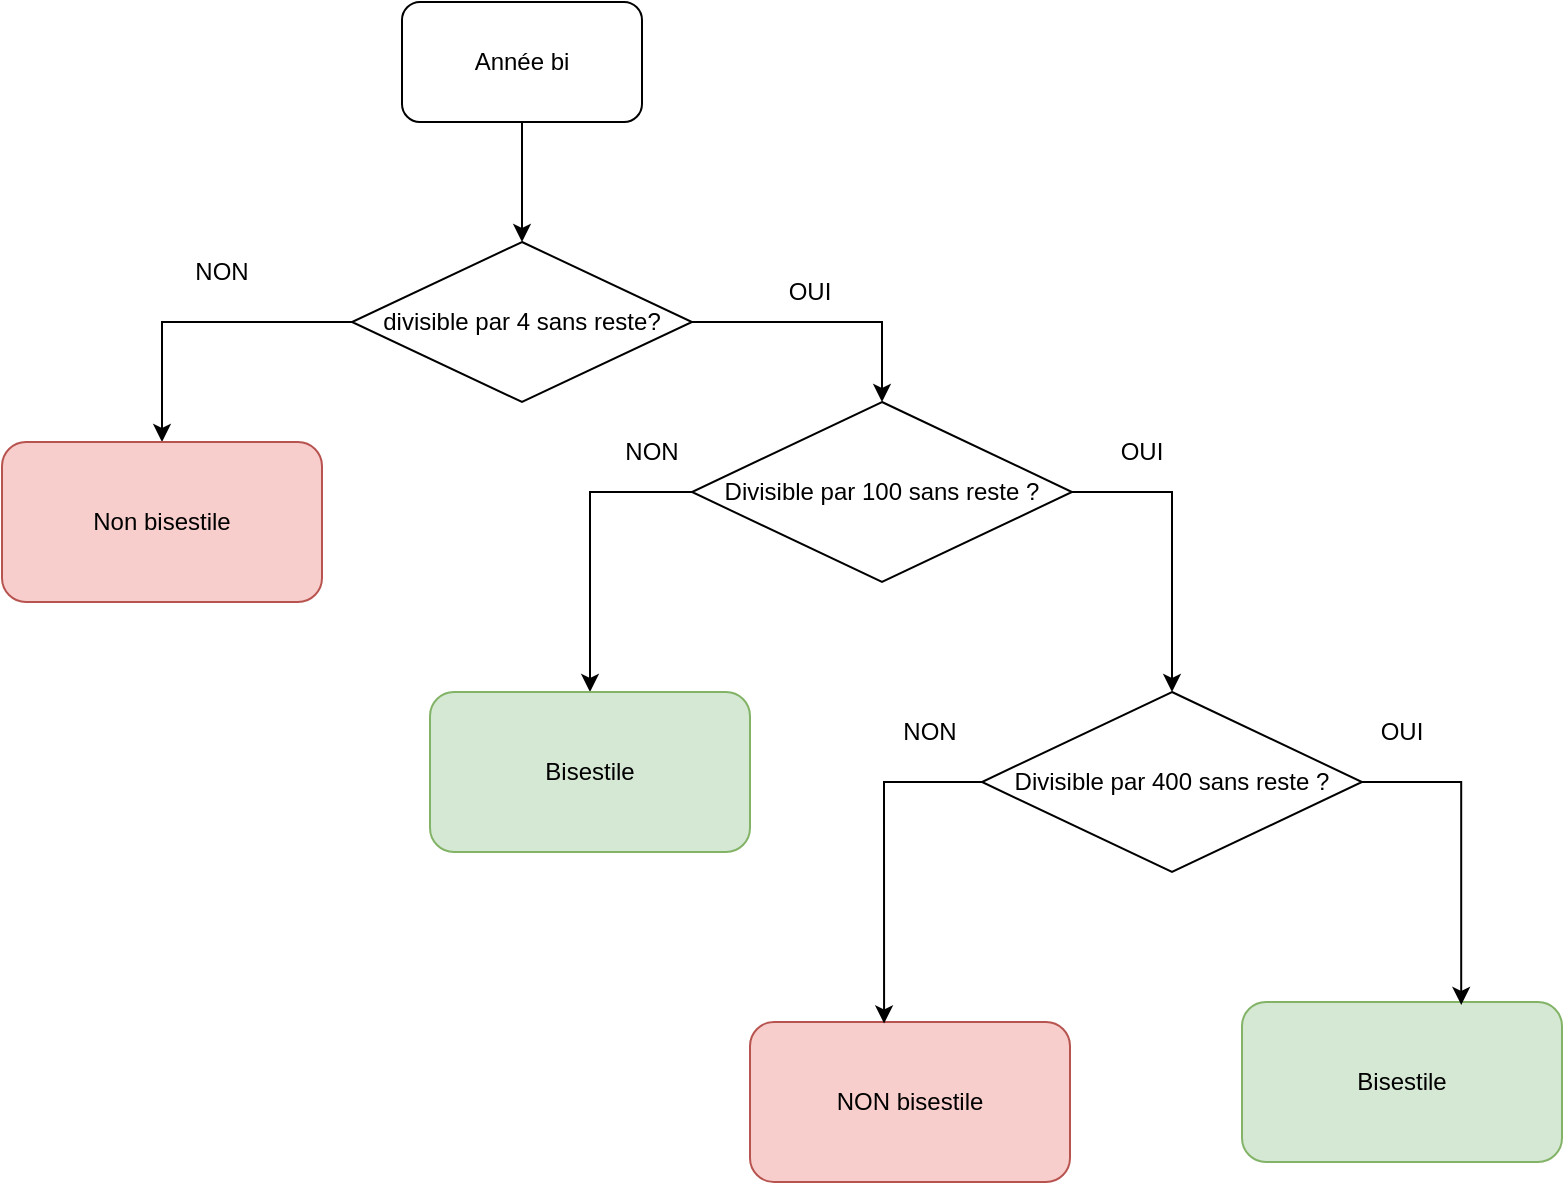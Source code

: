 <mxfile version="24.7.17">
  <diagram name="Page-1" id="eUyOkuhnF0L-bWlFFKlp">
    <mxGraphModel dx="1222" dy="777" grid="1" gridSize="10" guides="1" tooltips="1" connect="1" arrows="1" fold="1" page="1" pageScale="1" pageWidth="827" pageHeight="1169" math="0" shadow="0">
      <root>
        <mxCell id="0" />
        <mxCell id="1" parent="0" />
        <mxCell id="rsRhO7UFrHbZ0HvgoGvh-26" style="edgeStyle=orthogonalEdgeStyle;rounded=0;orthogonalLoop=1;jettySize=auto;html=1;exitX=0;exitY=0.5;exitDx=0;exitDy=0;entryX=0.5;entryY=0;entryDx=0;entryDy=0;" edge="1" parent="1" source="rsRhO7UFrHbZ0HvgoGvh-5" target="rsRhO7UFrHbZ0HvgoGvh-8">
          <mxGeometry relative="1" as="geometry" />
        </mxCell>
        <mxCell id="rsRhO7UFrHbZ0HvgoGvh-28" style="edgeStyle=orthogonalEdgeStyle;rounded=0;orthogonalLoop=1;jettySize=auto;html=1;exitX=1;exitY=0.5;exitDx=0;exitDy=0;entryX=0.5;entryY=0;entryDx=0;entryDy=0;" edge="1" parent="1" source="rsRhO7UFrHbZ0HvgoGvh-5" target="rsRhO7UFrHbZ0HvgoGvh-11">
          <mxGeometry relative="1" as="geometry" />
        </mxCell>
        <mxCell id="rsRhO7UFrHbZ0HvgoGvh-5" value="divisible par 4 sans reste?" style="rhombus;whiteSpace=wrap;html=1;" vertex="1" parent="1">
          <mxGeometry x="215" y="240" width="170" height="80" as="geometry" />
        </mxCell>
        <mxCell id="rsRhO7UFrHbZ0HvgoGvh-15" style="edgeStyle=orthogonalEdgeStyle;rounded=0;orthogonalLoop=1;jettySize=auto;html=1;exitX=0.5;exitY=1;exitDx=0;exitDy=0;" edge="1" parent="1" source="rsRhO7UFrHbZ0HvgoGvh-7" target="rsRhO7UFrHbZ0HvgoGvh-5">
          <mxGeometry relative="1" as="geometry" />
        </mxCell>
        <mxCell id="rsRhO7UFrHbZ0HvgoGvh-7" value="Année bi" style="rounded=1;whiteSpace=wrap;html=1;" vertex="1" parent="1">
          <mxGeometry x="240" y="120" width="120" height="60" as="geometry" />
        </mxCell>
        <mxCell id="rsRhO7UFrHbZ0HvgoGvh-8" value="Non bisestile" style="rounded=1;whiteSpace=wrap;html=1;fillColor=#f8cecc;strokeColor=#b85450;" vertex="1" parent="1">
          <mxGeometry x="40" y="340" width="160" height="80" as="geometry" />
        </mxCell>
        <mxCell id="rsRhO7UFrHbZ0HvgoGvh-20" style="edgeStyle=orthogonalEdgeStyle;rounded=0;orthogonalLoop=1;jettySize=auto;html=1;exitX=0;exitY=0.5;exitDx=0;exitDy=0;entryX=0.5;entryY=0;entryDx=0;entryDy=0;" edge="1" parent="1" source="rsRhO7UFrHbZ0HvgoGvh-11" target="rsRhO7UFrHbZ0HvgoGvh-18">
          <mxGeometry relative="1" as="geometry" />
        </mxCell>
        <mxCell id="rsRhO7UFrHbZ0HvgoGvh-21" style="edgeStyle=orthogonalEdgeStyle;rounded=0;orthogonalLoop=1;jettySize=auto;html=1;exitX=1;exitY=0.5;exitDx=0;exitDy=0;" edge="1" parent="1" source="rsRhO7UFrHbZ0HvgoGvh-11" target="rsRhO7UFrHbZ0HvgoGvh-19">
          <mxGeometry relative="1" as="geometry" />
        </mxCell>
        <mxCell id="rsRhO7UFrHbZ0HvgoGvh-11" value="Divisible par 100 sans reste ?" style="rhombus;whiteSpace=wrap;html=1;" vertex="1" parent="1">
          <mxGeometry x="385" y="320" width="190" height="90" as="geometry" />
        </mxCell>
        <mxCell id="rsRhO7UFrHbZ0HvgoGvh-16" value="NON" style="text;html=1;align=center;verticalAlign=middle;whiteSpace=wrap;rounded=0;" vertex="1" parent="1">
          <mxGeometry x="120" y="240" width="60" height="30" as="geometry" />
        </mxCell>
        <mxCell id="rsRhO7UFrHbZ0HvgoGvh-17" value="OUI" style="text;html=1;align=center;verticalAlign=middle;whiteSpace=wrap;rounded=0;" vertex="1" parent="1">
          <mxGeometry x="414" y="250" width="60" height="30" as="geometry" />
        </mxCell>
        <mxCell id="rsRhO7UFrHbZ0HvgoGvh-18" value="Bisestile" style="rounded=1;whiteSpace=wrap;html=1;fillColor=#d5e8d4;strokeColor=#82b366;" vertex="1" parent="1">
          <mxGeometry x="254" y="465" width="160" height="80" as="geometry" />
        </mxCell>
        <mxCell id="rsRhO7UFrHbZ0HvgoGvh-19" value="Divisible par 400 sans reste ?" style="rhombus;whiteSpace=wrap;html=1;" vertex="1" parent="1">
          <mxGeometry x="530" y="465" width="190" height="90" as="geometry" />
        </mxCell>
        <mxCell id="rsRhO7UFrHbZ0HvgoGvh-22" value="NON" style="text;html=1;align=center;verticalAlign=middle;whiteSpace=wrap;rounded=0;" vertex="1" parent="1">
          <mxGeometry x="335" y="330" width="60" height="30" as="geometry" />
        </mxCell>
        <mxCell id="rsRhO7UFrHbZ0HvgoGvh-23" value="OUI" style="text;html=1;align=center;verticalAlign=middle;whiteSpace=wrap;rounded=0;" vertex="1" parent="1">
          <mxGeometry x="580" y="330" width="60" height="30" as="geometry" />
        </mxCell>
        <mxCell id="rsRhO7UFrHbZ0HvgoGvh-30" value="Bisestile" style="rounded=1;whiteSpace=wrap;html=1;fillColor=#d5e8d4;strokeColor=#82b366;" vertex="1" parent="1">
          <mxGeometry x="660" y="620" width="160" height="80" as="geometry" />
        </mxCell>
        <mxCell id="rsRhO7UFrHbZ0HvgoGvh-32" style="edgeStyle=orthogonalEdgeStyle;rounded=0;orthogonalLoop=1;jettySize=auto;html=1;exitX=1;exitY=0.5;exitDx=0;exitDy=0;entryX=0.685;entryY=0.018;entryDx=0;entryDy=0;entryPerimeter=0;" edge="1" parent="1" source="rsRhO7UFrHbZ0HvgoGvh-19" target="rsRhO7UFrHbZ0HvgoGvh-30">
          <mxGeometry relative="1" as="geometry" />
        </mxCell>
        <mxCell id="rsRhO7UFrHbZ0HvgoGvh-33" value="NON bisestile" style="rounded=1;whiteSpace=wrap;html=1;fillColor=#f8cecc;strokeColor=#b85450;" vertex="1" parent="1">
          <mxGeometry x="414" y="630" width="160" height="80" as="geometry" />
        </mxCell>
        <mxCell id="rsRhO7UFrHbZ0HvgoGvh-34" style="edgeStyle=orthogonalEdgeStyle;rounded=0;orthogonalLoop=1;jettySize=auto;html=1;exitX=0;exitY=0.5;exitDx=0;exitDy=0;entryX=0.419;entryY=0.009;entryDx=0;entryDy=0;entryPerimeter=0;" edge="1" parent="1" source="rsRhO7UFrHbZ0HvgoGvh-19" target="rsRhO7UFrHbZ0HvgoGvh-33">
          <mxGeometry relative="1" as="geometry" />
        </mxCell>
        <mxCell id="rsRhO7UFrHbZ0HvgoGvh-35" value="NON" style="text;html=1;align=center;verticalAlign=middle;whiteSpace=wrap;rounded=0;" vertex="1" parent="1">
          <mxGeometry x="474" y="470" width="60" height="30" as="geometry" />
        </mxCell>
        <mxCell id="rsRhO7UFrHbZ0HvgoGvh-36" value="OUI" style="text;html=1;align=center;verticalAlign=middle;whiteSpace=wrap;rounded=0;" vertex="1" parent="1">
          <mxGeometry x="710" y="470" width="60" height="30" as="geometry" />
        </mxCell>
      </root>
    </mxGraphModel>
  </diagram>
</mxfile>
